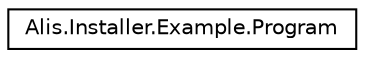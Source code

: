 digraph "Graphical Class Hierarchy"
{
 // LATEX_PDF_SIZE
  edge [fontname="Helvetica",fontsize="10",labelfontname="Helvetica",labelfontsize="10"];
  node [fontname="Helvetica",fontsize="10",shape=record];
  rankdir="LR";
  Node0 [label="Alis.Installer.Example.Program",height=0.2,width=0.4,color="black", fillcolor="white", style="filled",URL="$class_alis_1_1_installer_1_1_example_1_1_program.html",tooltip="The program class"];
}
